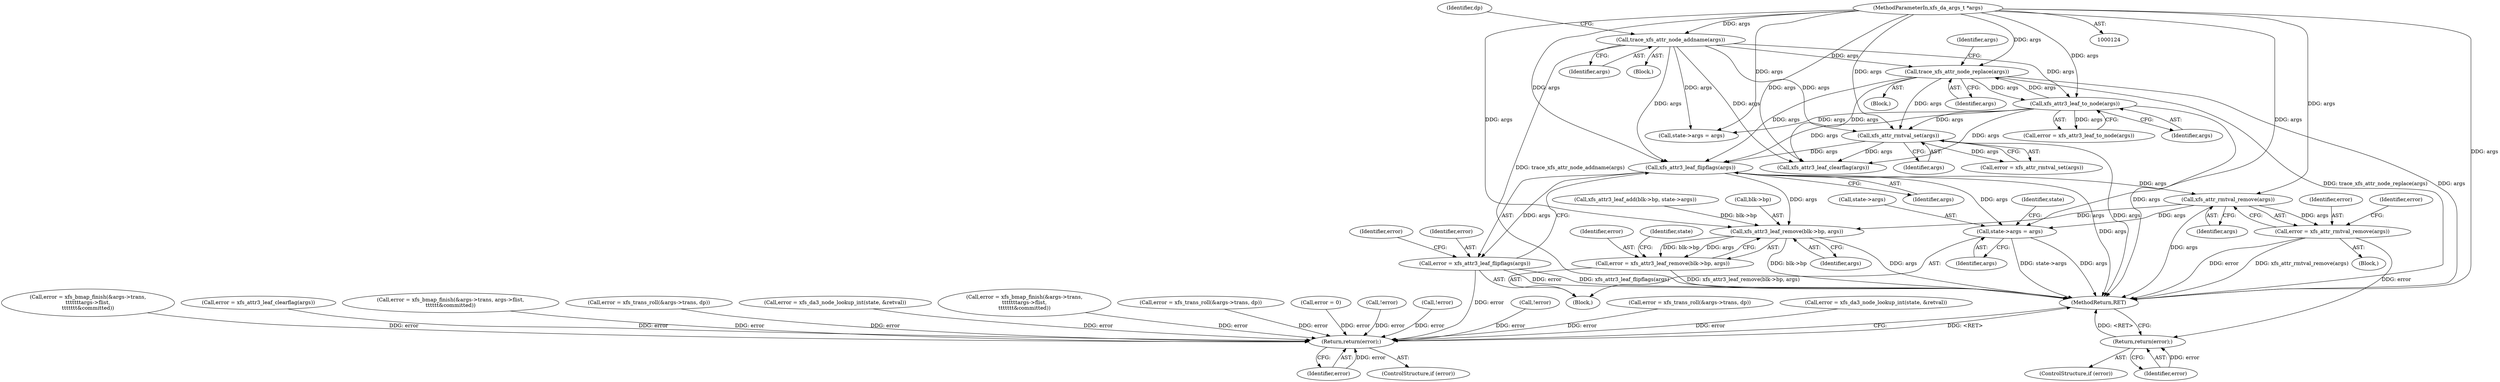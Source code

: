digraph "0_linux_8275cdd0e7ac550dcce2b3ef6d2fb3b808c1ae59_1@pointer" {
"1000481" [label="(Call,xfs_attr3_leaf_flipflags(args))"];
"1000236" [label="(Call,trace_xfs_attr_node_replace(args))"];
"1000125" [label="(MethodParameterIn,xfs_da_args_t *args)"];
"1000330" [label="(Call,xfs_attr3_leaf_to_node(args))"];
"1000134" [label="(Call,trace_xfs_attr_node_addname(args))"];
"1000466" [label="(Call,xfs_attr_rmtval_set(args))"];
"1000479" [label="(Call,error = xfs_attr3_leaf_flipflags(args))"];
"1000720" [label="(Return,return(error);)"];
"1000528" [label="(Call,xfs_attr_rmtval_remove(args))"];
"1000526" [label="(Call,error = xfs_attr_rmtval_remove(args))"];
"1000532" [label="(Return,return(error);)"];
"1000542" [label="(Call,state->args = args)"];
"1000610" [label="(Call,xfs_attr3_leaf_remove(blk->bp, args))"];
"1000608" [label="(Call,error = xfs_attr3_leaf_remove(blk->bp, args))"];
"1000542" [label="(Call,state->args = args)"];
"1000479" [label="(Call,error = xfs_attr3_leaf_flipflags(args))"];
"1000482" [label="(Identifier,args)"];
"1000466" [label="(Call,xfs_attr_rmtval_set(args))"];
"1000644" [label="(Call,!error)"];
"1000529" [label="(Identifier,args)"];
"1000530" [label="(ControlStructure,if (error))"];
"1000125" [label="(MethodParameterIn,xfs_da_args_t *args)"];
"1000395" [label="(Call,!error)"];
"1000611" [label="(Call,blk->bp)"];
"1000464" [label="(Call,error = xfs_attr_rmtval_set(args))"];
"1000237" [label="(Identifier,args)"];
"1000478" [label="(Block,)"];
"1000533" [label="(Identifier,error)"];
"1000333" [label="(Call,!error)"];
"1000371" [label="(Call,error = xfs_trans_roll(&args->trans, dp))"];
"1000525" [label="(Block,)"];
"1000180" [label="(Call,error = xfs_da3_node_lookup_int(state, &retval))"];
"1000295" [label="(Call,xfs_attr3_leaf_add(blk->bp, state->args))"];
"1000616" [label="(Identifier,state)"];
"1000526" [label="(Call,error = xfs_attr_rmtval_remove(args))"];
"1000240" [label="(Identifier,args)"];
"1000236" [label="(Call,trace_xfs_attr_node_replace(args))"];
"1000647" [label="(Call,error = xfs_bmap_finish(&args->trans,\n\t\t\t\t\t\t\targs->flist,\n\t\t\t\t\t\t\t&committed))"];
"1000328" [label="(Call,error = xfs_attr3_leaf_to_node(args))"];
"1000135" [label="(Identifier,args)"];
"1000480" [label="(Identifier,error)"];
"1000528" [label="(Call,xfs_attr_rmtval_remove(args))"];
"1000527" [label="(Identifier,error)"];
"1000701" [label="(Call,error = xfs_attr3_leaf_clearflag(args))"];
"1000531" [label="(Identifier,error)"];
"1000137" [label="(Identifier,dp)"];
"1000398" [label="(Call,error = xfs_bmap_finish(&args->trans, args->flist,\n\t\t\t\t\t\t&committed))"];
"1000724" [label="(MethodReturn,RET)"];
"1000150" [label="(Call,state->args = args)"];
"1000446" [label="(Call,error = xfs_trans_roll(&args->trans, dp))"];
"1000610" [label="(Call,xfs_attr3_leaf_remove(blk->bp, args))"];
"1000577" [label="(Call,error = xfs_da3_node_lookup_int(state, &retval))"];
"1000546" [label="(Identifier,args)"];
"1000721" [label="(Identifier,error)"];
"1000467" [label="(Identifier,args)"];
"1000481" [label="(Call,xfs_attr3_leaf_flipflags(args))"];
"1000718" [label="(ControlStructure,if (error))"];
"1000532" [label="(Return,return(error);)"];
"1000228" [label="(Block,)"];
"1000336" [label="(Call,error = xfs_bmap_finish(&args->trans,\n\t\t\t\t\t\t\targs->flist,\n\t\t\t\t\t\t\t&committed))"];
"1000543" [label="(Call,state->args)"];
"1000609" [label="(Identifier,error)"];
"1000134" [label="(Call,trace_xfs_attr_node_addname(args))"];
"1000682" [label="(Call,error = xfs_trans_roll(&args->trans, dp))"];
"1000330" [label="(Call,xfs_attr3_leaf_to_node(args))"];
"1000720" [label="(Return,return(error);)"];
"1000331" [label="(Identifier,args)"];
"1000484" [label="(Identifier,error)"];
"1000608" [label="(Call,error = xfs_attr3_leaf_remove(blk->bp, args))"];
"1000549" [label="(Identifier,state)"];
"1000126" [label="(Block,)"];
"1000710" [label="(Call,error = 0)"];
"1000703" [label="(Call,xfs_attr3_leaf_clearflag(args))"];
"1000614" [label="(Identifier,args)"];
"1000481" -> "1000479"  [label="AST: "];
"1000481" -> "1000482"  [label="CFG: "];
"1000482" -> "1000481"  [label="AST: "];
"1000479" -> "1000481"  [label="CFG: "];
"1000481" -> "1000724"  [label="DDG: args"];
"1000481" -> "1000479"  [label="DDG: args"];
"1000236" -> "1000481"  [label="DDG: args"];
"1000466" -> "1000481"  [label="DDG: args"];
"1000125" -> "1000481"  [label="DDG: args"];
"1000330" -> "1000481"  [label="DDG: args"];
"1000134" -> "1000481"  [label="DDG: args"];
"1000481" -> "1000528"  [label="DDG: args"];
"1000481" -> "1000542"  [label="DDG: args"];
"1000481" -> "1000610"  [label="DDG: args"];
"1000236" -> "1000228"  [label="AST: "];
"1000236" -> "1000237"  [label="CFG: "];
"1000237" -> "1000236"  [label="AST: "];
"1000240" -> "1000236"  [label="CFG: "];
"1000236" -> "1000724"  [label="DDG: args"];
"1000236" -> "1000724"  [label="DDG: trace_xfs_attr_node_replace(args)"];
"1000125" -> "1000236"  [label="DDG: args"];
"1000330" -> "1000236"  [label="DDG: args"];
"1000134" -> "1000236"  [label="DDG: args"];
"1000236" -> "1000330"  [label="DDG: args"];
"1000236" -> "1000466"  [label="DDG: args"];
"1000236" -> "1000703"  [label="DDG: args"];
"1000125" -> "1000124"  [label="AST: "];
"1000125" -> "1000724"  [label="DDG: args"];
"1000125" -> "1000134"  [label="DDG: args"];
"1000125" -> "1000150"  [label="DDG: args"];
"1000125" -> "1000330"  [label="DDG: args"];
"1000125" -> "1000466"  [label="DDG: args"];
"1000125" -> "1000528"  [label="DDG: args"];
"1000125" -> "1000542"  [label="DDG: args"];
"1000125" -> "1000610"  [label="DDG: args"];
"1000125" -> "1000703"  [label="DDG: args"];
"1000330" -> "1000328"  [label="AST: "];
"1000330" -> "1000331"  [label="CFG: "];
"1000331" -> "1000330"  [label="AST: "];
"1000328" -> "1000330"  [label="CFG: "];
"1000330" -> "1000724"  [label="DDG: args"];
"1000330" -> "1000150"  [label="DDG: args"];
"1000330" -> "1000328"  [label="DDG: args"];
"1000134" -> "1000330"  [label="DDG: args"];
"1000330" -> "1000466"  [label="DDG: args"];
"1000330" -> "1000703"  [label="DDG: args"];
"1000134" -> "1000126"  [label="AST: "];
"1000134" -> "1000135"  [label="CFG: "];
"1000135" -> "1000134"  [label="AST: "];
"1000137" -> "1000134"  [label="CFG: "];
"1000134" -> "1000724"  [label="DDG: trace_xfs_attr_node_addname(args)"];
"1000134" -> "1000150"  [label="DDG: args"];
"1000134" -> "1000466"  [label="DDG: args"];
"1000134" -> "1000703"  [label="DDG: args"];
"1000466" -> "1000464"  [label="AST: "];
"1000466" -> "1000467"  [label="CFG: "];
"1000467" -> "1000466"  [label="AST: "];
"1000464" -> "1000466"  [label="CFG: "];
"1000466" -> "1000724"  [label="DDG: args"];
"1000466" -> "1000464"  [label="DDG: args"];
"1000466" -> "1000703"  [label="DDG: args"];
"1000479" -> "1000478"  [label="AST: "];
"1000480" -> "1000479"  [label="AST: "];
"1000484" -> "1000479"  [label="CFG: "];
"1000479" -> "1000724"  [label="DDG: error"];
"1000479" -> "1000724"  [label="DDG: xfs_attr3_leaf_flipflags(args)"];
"1000479" -> "1000720"  [label="DDG: error"];
"1000720" -> "1000718"  [label="AST: "];
"1000720" -> "1000721"  [label="CFG: "];
"1000721" -> "1000720"  [label="AST: "];
"1000724" -> "1000720"  [label="CFG: "];
"1000720" -> "1000724"  [label="DDG: <RET>"];
"1000721" -> "1000720"  [label="DDG: error"];
"1000395" -> "1000720"  [label="DDG: error"];
"1000333" -> "1000720"  [label="DDG: error"];
"1000710" -> "1000720"  [label="DDG: error"];
"1000682" -> "1000720"  [label="DDG: error"];
"1000446" -> "1000720"  [label="DDG: error"];
"1000701" -> "1000720"  [label="DDG: error"];
"1000644" -> "1000720"  [label="DDG: error"];
"1000371" -> "1000720"  [label="DDG: error"];
"1000336" -> "1000720"  [label="DDG: error"];
"1000398" -> "1000720"  [label="DDG: error"];
"1000180" -> "1000720"  [label="DDG: error"];
"1000647" -> "1000720"  [label="DDG: error"];
"1000577" -> "1000720"  [label="DDG: error"];
"1000528" -> "1000526"  [label="AST: "];
"1000528" -> "1000529"  [label="CFG: "];
"1000529" -> "1000528"  [label="AST: "];
"1000526" -> "1000528"  [label="CFG: "];
"1000528" -> "1000724"  [label="DDG: args"];
"1000528" -> "1000526"  [label="DDG: args"];
"1000528" -> "1000542"  [label="DDG: args"];
"1000528" -> "1000610"  [label="DDG: args"];
"1000526" -> "1000525"  [label="AST: "];
"1000527" -> "1000526"  [label="AST: "];
"1000531" -> "1000526"  [label="CFG: "];
"1000526" -> "1000724"  [label="DDG: xfs_attr_rmtval_remove(args)"];
"1000526" -> "1000724"  [label="DDG: error"];
"1000526" -> "1000532"  [label="DDG: error"];
"1000532" -> "1000530"  [label="AST: "];
"1000532" -> "1000533"  [label="CFG: "];
"1000533" -> "1000532"  [label="AST: "];
"1000724" -> "1000532"  [label="CFG: "];
"1000532" -> "1000724"  [label="DDG: <RET>"];
"1000533" -> "1000532"  [label="DDG: error"];
"1000542" -> "1000478"  [label="AST: "];
"1000542" -> "1000546"  [label="CFG: "];
"1000543" -> "1000542"  [label="AST: "];
"1000546" -> "1000542"  [label="AST: "];
"1000549" -> "1000542"  [label="CFG: "];
"1000542" -> "1000724"  [label="DDG: args"];
"1000542" -> "1000724"  [label="DDG: state->args"];
"1000610" -> "1000608"  [label="AST: "];
"1000610" -> "1000614"  [label="CFG: "];
"1000611" -> "1000610"  [label="AST: "];
"1000614" -> "1000610"  [label="AST: "];
"1000608" -> "1000610"  [label="CFG: "];
"1000610" -> "1000724"  [label="DDG: args"];
"1000610" -> "1000724"  [label="DDG: blk->bp"];
"1000610" -> "1000608"  [label="DDG: blk->bp"];
"1000610" -> "1000608"  [label="DDG: args"];
"1000295" -> "1000610"  [label="DDG: blk->bp"];
"1000608" -> "1000478"  [label="AST: "];
"1000609" -> "1000608"  [label="AST: "];
"1000616" -> "1000608"  [label="CFG: "];
"1000608" -> "1000724"  [label="DDG: xfs_attr3_leaf_remove(blk->bp, args)"];
}
